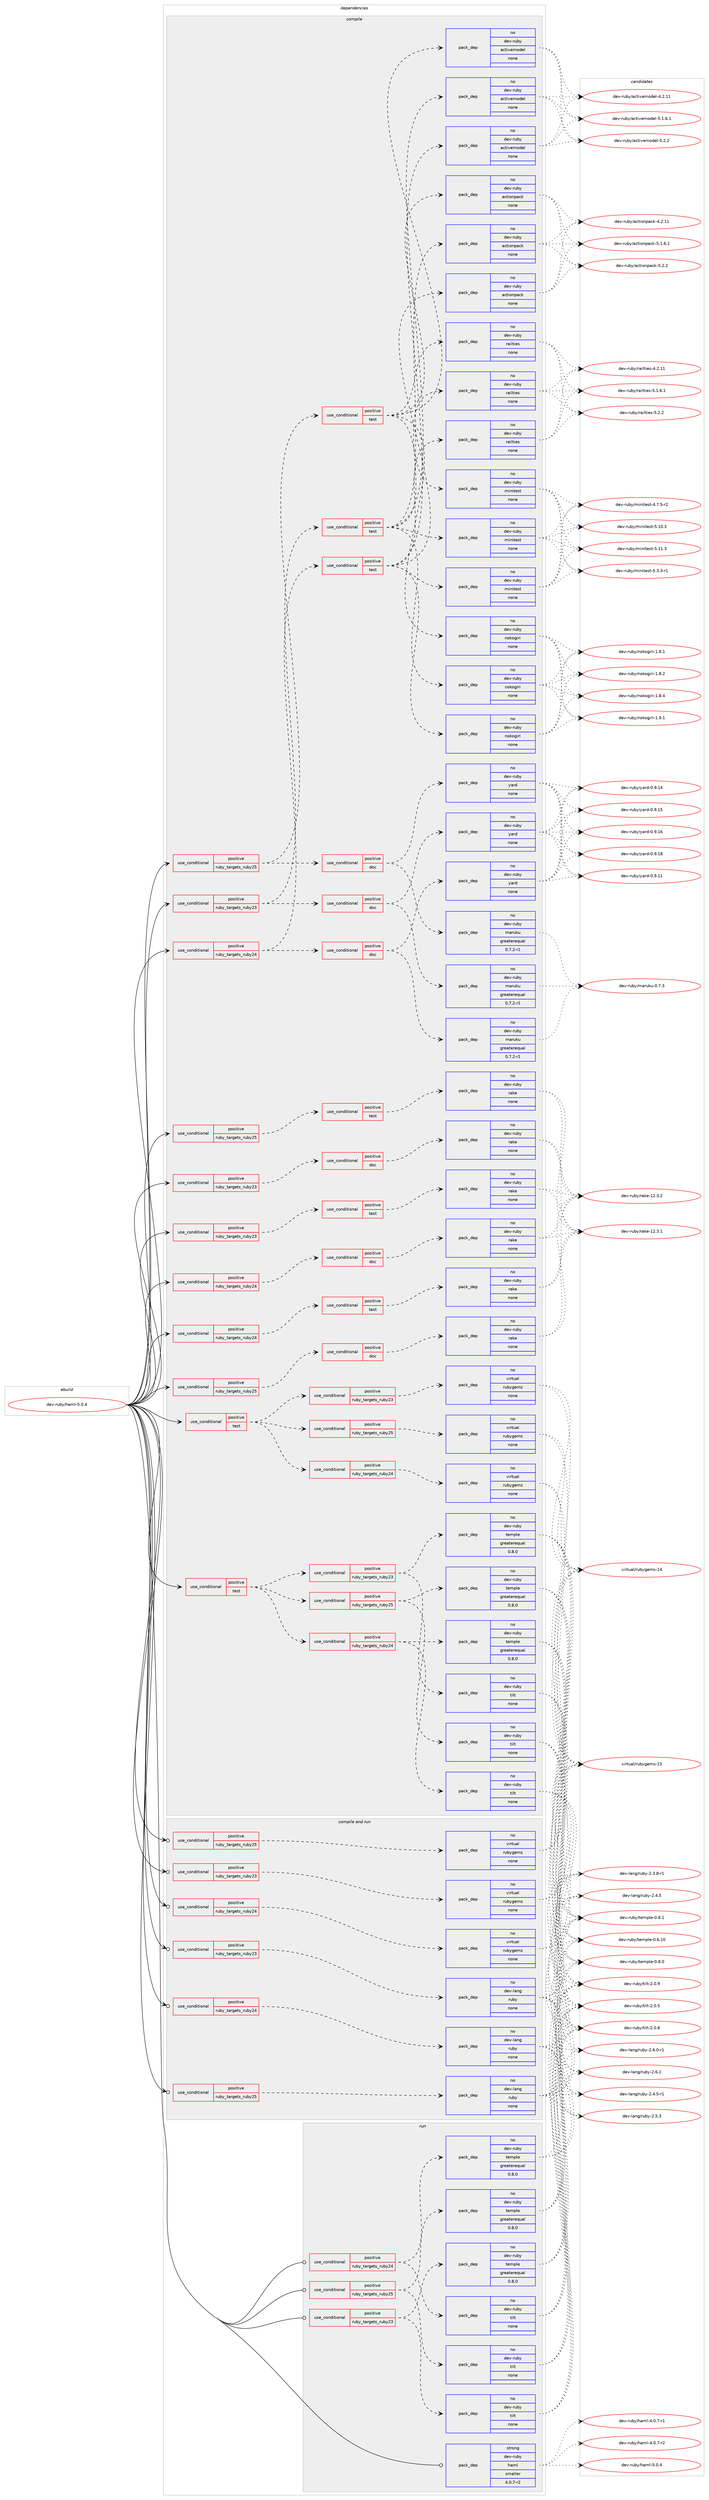 digraph prolog {

# *************
# Graph options
# *************

newrank=true;
concentrate=true;
compound=true;
graph [rankdir=LR,fontname=Helvetica,fontsize=10,ranksep=1.5];#, ranksep=2.5, nodesep=0.2];
edge  [arrowhead=vee];
node  [fontname=Helvetica,fontsize=10];

# **********
# The ebuild
# **********

subgraph cluster_leftcol {
color=gray;
rank=same;
label=<<i>ebuild</i>>;
id [label="dev-ruby/haml-5.0.4", color=red, width=4, href="../dev-ruby/haml-5.0.4.svg"];
}

# ****************
# The dependencies
# ****************

subgraph cluster_midcol {
color=gray;
label=<<i>dependencies</i>>;
subgraph cluster_compile {
fillcolor="#eeeeee";
style=filled;
label=<<i>compile</i>>;
subgraph cond401162 {
dependency1495956 [label=<<TABLE BORDER="0" CELLBORDER="1" CELLSPACING="0" CELLPADDING="4"><TR><TD ROWSPAN="3" CELLPADDING="10">use_conditional</TD></TR><TR><TD>positive</TD></TR><TR><TD>ruby_targets_ruby23</TD></TR></TABLE>>, shape=none, color=red];
subgraph cond401163 {
dependency1495957 [label=<<TABLE BORDER="0" CELLBORDER="1" CELLSPACING="0" CELLPADDING="4"><TR><TD ROWSPAN="3" CELLPADDING="10">use_conditional</TD></TR><TR><TD>positive</TD></TR><TR><TD>doc</TD></TR></TABLE>>, shape=none, color=red];
subgraph pack1071349 {
dependency1495958 [label=<<TABLE BORDER="0" CELLBORDER="1" CELLSPACING="0" CELLPADDING="4" WIDTH="220"><TR><TD ROWSPAN="6" CELLPADDING="30">pack_dep</TD></TR><TR><TD WIDTH="110">no</TD></TR><TR><TD>dev-ruby</TD></TR><TR><TD>rake</TD></TR><TR><TD>none</TD></TR><TR><TD></TD></TR></TABLE>>, shape=none, color=blue];
}
dependency1495957:e -> dependency1495958:w [weight=20,style="dashed",arrowhead="vee"];
}
dependency1495956:e -> dependency1495957:w [weight=20,style="dashed",arrowhead="vee"];
}
id:e -> dependency1495956:w [weight=20,style="solid",arrowhead="vee"];
subgraph cond401164 {
dependency1495959 [label=<<TABLE BORDER="0" CELLBORDER="1" CELLSPACING="0" CELLPADDING="4"><TR><TD ROWSPAN="3" CELLPADDING="10">use_conditional</TD></TR><TR><TD>positive</TD></TR><TR><TD>ruby_targets_ruby23</TD></TR></TABLE>>, shape=none, color=red];
subgraph cond401165 {
dependency1495960 [label=<<TABLE BORDER="0" CELLBORDER="1" CELLSPACING="0" CELLPADDING="4"><TR><TD ROWSPAN="3" CELLPADDING="10">use_conditional</TD></TR><TR><TD>positive</TD></TR><TR><TD>test</TD></TR></TABLE>>, shape=none, color=red];
subgraph pack1071350 {
dependency1495961 [label=<<TABLE BORDER="0" CELLBORDER="1" CELLSPACING="0" CELLPADDING="4" WIDTH="220"><TR><TD ROWSPAN="6" CELLPADDING="30">pack_dep</TD></TR><TR><TD WIDTH="110">no</TD></TR><TR><TD>dev-ruby</TD></TR><TR><TD>minitest</TD></TR><TR><TD>none</TD></TR><TR><TD></TD></TR></TABLE>>, shape=none, color=blue];
}
dependency1495960:e -> dependency1495961:w [weight=20,style="dashed",arrowhead="vee"];
subgraph pack1071351 {
dependency1495962 [label=<<TABLE BORDER="0" CELLBORDER="1" CELLSPACING="0" CELLPADDING="4" WIDTH="220"><TR><TD ROWSPAN="6" CELLPADDING="30">pack_dep</TD></TR><TR><TD WIDTH="110">no</TD></TR><TR><TD>dev-ruby</TD></TR><TR><TD>nokogiri</TD></TR><TR><TD>none</TD></TR><TR><TD></TD></TR></TABLE>>, shape=none, color=blue];
}
dependency1495960:e -> dependency1495962:w [weight=20,style="dashed",arrowhead="vee"];
subgraph pack1071352 {
dependency1495963 [label=<<TABLE BORDER="0" CELLBORDER="1" CELLSPACING="0" CELLPADDING="4" WIDTH="220"><TR><TD ROWSPAN="6" CELLPADDING="30">pack_dep</TD></TR><TR><TD WIDTH="110">no</TD></TR><TR><TD>dev-ruby</TD></TR><TR><TD>railties</TD></TR><TR><TD>none</TD></TR><TR><TD></TD></TR></TABLE>>, shape=none, color=blue];
}
dependency1495960:e -> dependency1495963:w [weight=20,style="dashed",arrowhead="vee"];
subgraph pack1071353 {
dependency1495964 [label=<<TABLE BORDER="0" CELLBORDER="1" CELLSPACING="0" CELLPADDING="4" WIDTH="220"><TR><TD ROWSPAN="6" CELLPADDING="30">pack_dep</TD></TR><TR><TD WIDTH="110">no</TD></TR><TR><TD>dev-ruby</TD></TR><TR><TD>activemodel</TD></TR><TR><TD>none</TD></TR><TR><TD></TD></TR></TABLE>>, shape=none, color=blue];
}
dependency1495960:e -> dependency1495964:w [weight=20,style="dashed",arrowhead="vee"];
subgraph pack1071354 {
dependency1495965 [label=<<TABLE BORDER="0" CELLBORDER="1" CELLSPACING="0" CELLPADDING="4" WIDTH="220"><TR><TD ROWSPAN="6" CELLPADDING="30">pack_dep</TD></TR><TR><TD WIDTH="110">no</TD></TR><TR><TD>dev-ruby</TD></TR><TR><TD>actionpack</TD></TR><TR><TD>none</TD></TR><TR><TD></TD></TR></TABLE>>, shape=none, color=blue];
}
dependency1495960:e -> dependency1495965:w [weight=20,style="dashed",arrowhead="vee"];
}
dependency1495959:e -> dependency1495960:w [weight=20,style="dashed",arrowhead="vee"];
subgraph cond401166 {
dependency1495966 [label=<<TABLE BORDER="0" CELLBORDER="1" CELLSPACING="0" CELLPADDING="4"><TR><TD ROWSPAN="3" CELLPADDING="10">use_conditional</TD></TR><TR><TD>positive</TD></TR><TR><TD>doc</TD></TR></TABLE>>, shape=none, color=red];
subgraph pack1071355 {
dependency1495967 [label=<<TABLE BORDER="0" CELLBORDER="1" CELLSPACING="0" CELLPADDING="4" WIDTH="220"><TR><TD ROWSPAN="6" CELLPADDING="30">pack_dep</TD></TR><TR><TD WIDTH="110">no</TD></TR><TR><TD>dev-ruby</TD></TR><TR><TD>yard</TD></TR><TR><TD>none</TD></TR><TR><TD></TD></TR></TABLE>>, shape=none, color=blue];
}
dependency1495966:e -> dependency1495967:w [weight=20,style="dashed",arrowhead="vee"];
subgraph pack1071356 {
dependency1495968 [label=<<TABLE BORDER="0" CELLBORDER="1" CELLSPACING="0" CELLPADDING="4" WIDTH="220"><TR><TD ROWSPAN="6" CELLPADDING="30">pack_dep</TD></TR><TR><TD WIDTH="110">no</TD></TR><TR><TD>dev-ruby</TD></TR><TR><TD>maruku</TD></TR><TR><TD>greaterequal</TD></TR><TR><TD>0.7.2-r1</TD></TR></TABLE>>, shape=none, color=blue];
}
dependency1495966:e -> dependency1495968:w [weight=20,style="dashed",arrowhead="vee"];
}
dependency1495959:e -> dependency1495966:w [weight=20,style="dashed",arrowhead="vee"];
}
id:e -> dependency1495959:w [weight=20,style="solid",arrowhead="vee"];
subgraph cond401167 {
dependency1495969 [label=<<TABLE BORDER="0" CELLBORDER="1" CELLSPACING="0" CELLPADDING="4"><TR><TD ROWSPAN="3" CELLPADDING="10">use_conditional</TD></TR><TR><TD>positive</TD></TR><TR><TD>ruby_targets_ruby23</TD></TR></TABLE>>, shape=none, color=red];
subgraph cond401168 {
dependency1495970 [label=<<TABLE BORDER="0" CELLBORDER="1" CELLSPACING="0" CELLPADDING="4"><TR><TD ROWSPAN="3" CELLPADDING="10">use_conditional</TD></TR><TR><TD>positive</TD></TR><TR><TD>test</TD></TR></TABLE>>, shape=none, color=red];
subgraph pack1071357 {
dependency1495971 [label=<<TABLE BORDER="0" CELLBORDER="1" CELLSPACING="0" CELLPADDING="4" WIDTH="220"><TR><TD ROWSPAN="6" CELLPADDING="30">pack_dep</TD></TR><TR><TD WIDTH="110">no</TD></TR><TR><TD>dev-ruby</TD></TR><TR><TD>rake</TD></TR><TR><TD>none</TD></TR><TR><TD></TD></TR></TABLE>>, shape=none, color=blue];
}
dependency1495970:e -> dependency1495971:w [weight=20,style="dashed",arrowhead="vee"];
}
dependency1495969:e -> dependency1495970:w [weight=20,style="dashed",arrowhead="vee"];
}
id:e -> dependency1495969:w [weight=20,style="solid",arrowhead="vee"];
subgraph cond401169 {
dependency1495972 [label=<<TABLE BORDER="0" CELLBORDER="1" CELLSPACING="0" CELLPADDING="4"><TR><TD ROWSPAN="3" CELLPADDING="10">use_conditional</TD></TR><TR><TD>positive</TD></TR><TR><TD>ruby_targets_ruby24</TD></TR></TABLE>>, shape=none, color=red];
subgraph cond401170 {
dependency1495973 [label=<<TABLE BORDER="0" CELLBORDER="1" CELLSPACING="0" CELLPADDING="4"><TR><TD ROWSPAN="3" CELLPADDING="10">use_conditional</TD></TR><TR><TD>positive</TD></TR><TR><TD>doc</TD></TR></TABLE>>, shape=none, color=red];
subgraph pack1071358 {
dependency1495974 [label=<<TABLE BORDER="0" CELLBORDER="1" CELLSPACING="0" CELLPADDING="4" WIDTH="220"><TR><TD ROWSPAN="6" CELLPADDING="30">pack_dep</TD></TR><TR><TD WIDTH="110">no</TD></TR><TR><TD>dev-ruby</TD></TR><TR><TD>rake</TD></TR><TR><TD>none</TD></TR><TR><TD></TD></TR></TABLE>>, shape=none, color=blue];
}
dependency1495973:e -> dependency1495974:w [weight=20,style="dashed",arrowhead="vee"];
}
dependency1495972:e -> dependency1495973:w [weight=20,style="dashed",arrowhead="vee"];
}
id:e -> dependency1495972:w [weight=20,style="solid",arrowhead="vee"];
subgraph cond401171 {
dependency1495975 [label=<<TABLE BORDER="0" CELLBORDER="1" CELLSPACING="0" CELLPADDING="4"><TR><TD ROWSPAN="3" CELLPADDING="10">use_conditional</TD></TR><TR><TD>positive</TD></TR><TR><TD>ruby_targets_ruby24</TD></TR></TABLE>>, shape=none, color=red];
subgraph cond401172 {
dependency1495976 [label=<<TABLE BORDER="0" CELLBORDER="1" CELLSPACING="0" CELLPADDING="4"><TR><TD ROWSPAN="3" CELLPADDING="10">use_conditional</TD></TR><TR><TD>positive</TD></TR><TR><TD>test</TD></TR></TABLE>>, shape=none, color=red];
subgraph pack1071359 {
dependency1495977 [label=<<TABLE BORDER="0" CELLBORDER="1" CELLSPACING="0" CELLPADDING="4" WIDTH="220"><TR><TD ROWSPAN="6" CELLPADDING="30">pack_dep</TD></TR><TR><TD WIDTH="110">no</TD></TR><TR><TD>dev-ruby</TD></TR><TR><TD>minitest</TD></TR><TR><TD>none</TD></TR><TR><TD></TD></TR></TABLE>>, shape=none, color=blue];
}
dependency1495976:e -> dependency1495977:w [weight=20,style="dashed",arrowhead="vee"];
subgraph pack1071360 {
dependency1495978 [label=<<TABLE BORDER="0" CELLBORDER="1" CELLSPACING="0" CELLPADDING="4" WIDTH="220"><TR><TD ROWSPAN="6" CELLPADDING="30">pack_dep</TD></TR><TR><TD WIDTH="110">no</TD></TR><TR><TD>dev-ruby</TD></TR><TR><TD>nokogiri</TD></TR><TR><TD>none</TD></TR><TR><TD></TD></TR></TABLE>>, shape=none, color=blue];
}
dependency1495976:e -> dependency1495978:w [weight=20,style="dashed",arrowhead="vee"];
subgraph pack1071361 {
dependency1495979 [label=<<TABLE BORDER="0" CELLBORDER="1" CELLSPACING="0" CELLPADDING="4" WIDTH="220"><TR><TD ROWSPAN="6" CELLPADDING="30">pack_dep</TD></TR><TR><TD WIDTH="110">no</TD></TR><TR><TD>dev-ruby</TD></TR><TR><TD>railties</TD></TR><TR><TD>none</TD></TR><TR><TD></TD></TR></TABLE>>, shape=none, color=blue];
}
dependency1495976:e -> dependency1495979:w [weight=20,style="dashed",arrowhead="vee"];
subgraph pack1071362 {
dependency1495980 [label=<<TABLE BORDER="0" CELLBORDER="1" CELLSPACING="0" CELLPADDING="4" WIDTH="220"><TR><TD ROWSPAN="6" CELLPADDING="30">pack_dep</TD></TR><TR><TD WIDTH="110">no</TD></TR><TR><TD>dev-ruby</TD></TR><TR><TD>activemodel</TD></TR><TR><TD>none</TD></TR><TR><TD></TD></TR></TABLE>>, shape=none, color=blue];
}
dependency1495976:e -> dependency1495980:w [weight=20,style="dashed",arrowhead="vee"];
subgraph pack1071363 {
dependency1495981 [label=<<TABLE BORDER="0" CELLBORDER="1" CELLSPACING="0" CELLPADDING="4" WIDTH="220"><TR><TD ROWSPAN="6" CELLPADDING="30">pack_dep</TD></TR><TR><TD WIDTH="110">no</TD></TR><TR><TD>dev-ruby</TD></TR><TR><TD>actionpack</TD></TR><TR><TD>none</TD></TR><TR><TD></TD></TR></TABLE>>, shape=none, color=blue];
}
dependency1495976:e -> dependency1495981:w [weight=20,style="dashed",arrowhead="vee"];
}
dependency1495975:e -> dependency1495976:w [weight=20,style="dashed",arrowhead="vee"];
subgraph cond401173 {
dependency1495982 [label=<<TABLE BORDER="0" CELLBORDER="1" CELLSPACING="0" CELLPADDING="4"><TR><TD ROWSPAN="3" CELLPADDING="10">use_conditional</TD></TR><TR><TD>positive</TD></TR><TR><TD>doc</TD></TR></TABLE>>, shape=none, color=red];
subgraph pack1071364 {
dependency1495983 [label=<<TABLE BORDER="0" CELLBORDER="1" CELLSPACING="0" CELLPADDING="4" WIDTH="220"><TR><TD ROWSPAN="6" CELLPADDING="30">pack_dep</TD></TR><TR><TD WIDTH="110">no</TD></TR><TR><TD>dev-ruby</TD></TR><TR><TD>yard</TD></TR><TR><TD>none</TD></TR><TR><TD></TD></TR></TABLE>>, shape=none, color=blue];
}
dependency1495982:e -> dependency1495983:w [weight=20,style="dashed",arrowhead="vee"];
subgraph pack1071365 {
dependency1495984 [label=<<TABLE BORDER="0" CELLBORDER="1" CELLSPACING="0" CELLPADDING="4" WIDTH="220"><TR><TD ROWSPAN="6" CELLPADDING="30">pack_dep</TD></TR><TR><TD WIDTH="110">no</TD></TR><TR><TD>dev-ruby</TD></TR><TR><TD>maruku</TD></TR><TR><TD>greaterequal</TD></TR><TR><TD>0.7.2-r1</TD></TR></TABLE>>, shape=none, color=blue];
}
dependency1495982:e -> dependency1495984:w [weight=20,style="dashed",arrowhead="vee"];
}
dependency1495975:e -> dependency1495982:w [weight=20,style="dashed",arrowhead="vee"];
}
id:e -> dependency1495975:w [weight=20,style="solid",arrowhead="vee"];
subgraph cond401174 {
dependency1495985 [label=<<TABLE BORDER="0" CELLBORDER="1" CELLSPACING="0" CELLPADDING="4"><TR><TD ROWSPAN="3" CELLPADDING="10">use_conditional</TD></TR><TR><TD>positive</TD></TR><TR><TD>ruby_targets_ruby24</TD></TR></TABLE>>, shape=none, color=red];
subgraph cond401175 {
dependency1495986 [label=<<TABLE BORDER="0" CELLBORDER="1" CELLSPACING="0" CELLPADDING="4"><TR><TD ROWSPAN="3" CELLPADDING="10">use_conditional</TD></TR><TR><TD>positive</TD></TR><TR><TD>test</TD></TR></TABLE>>, shape=none, color=red];
subgraph pack1071366 {
dependency1495987 [label=<<TABLE BORDER="0" CELLBORDER="1" CELLSPACING="0" CELLPADDING="4" WIDTH="220"><TR><TD ROWSPAN="6" CELLPADDING="30">pack_dep</TD></TR><TR><TD WIDTH="110">no</TD></TR><TR><TD>dev-ruby</TD></TR><TR><TD>rake</TD></TR><TR><TD>none</TD></TR><TR><TD></TD></TR></TABLE>>, shape=none, color=blue];
}
dependency1495986:e -> dependency1495987:w [weight=20,style="dashed",arrowhead="vee"];
}
dependency1495985:e -> dependency1495986:w [weight=20,style="dashed",arrowhead="vee"];
}
id:e -> dependency1495985:w [weight=20,style="solid",arrowhead="vee"];
subgraph cond401176 {
dependency1495988 [label=<<TABLE BORDER="0" CELLBORDER="1" CELLSPACING="0" CELLPADDING="4"><TR><TD ROWSPAN="3" CELLPADDING="10">use_conditional</TD></TR><TR><TD>positive</TD></TR><TR><TD>ruby_targets_ruby25</TD></TR></TABLE>>, shape=none, color=red];
subgraph cond401177 {
dependency1495989 [label=<<TABLE BORDER="0" CELLBORDER="1" CELLSPACING="0" CELLPADDING="4"><TR><TD ROWSPAN="3" CELLPADDING="10">use_conditional</TD></TR><TR><TD>positive</TD></TR><TR><TD>doc</TD></TR></TABLE>>, shape=none, color=red];
subgraph pack1071367 {
dependency1495990 [label=<<TABLE BORDER="0" CELLBORDER="1" CELLSPACING="0" CELLPADDING="4" WIDTH="220"><TR><TD ROWSPAN="6" CELLPADDING="30">pack_dep</TD></TR><TR><TD WIDTH="110">no</TD></TR><TR><TD>dev-ruby</TD></TR><TR><TD>rake</TD></TR><TR><TD>none</TD></TR><TR><TD></TD></TR></TABLE>>, shape=none, color=blue];
}
dependency1495989:e -> dependency1495990:w [weight=20,style="dashed",arrowhead="vee"];
}
dependency1495988:e -> dependency1495989:w [weight=20,style="dashed",arrowhead="vee"];
}
id:e -> dependency1495988:w [weight=20,style="solid",arrowhead="vee"];
subgraph cond401178 {
dependency1495991 [label=<<TABLE BORDER="0" CELLBORDER="1" CELLSPACING="0" CELLPADDING="4"><TR><TD ROWSPAN="3" CELLPADDING="10">use_conditional</TD></TR><TR><TD>positive</TD></TR><TR><TD>ruby_targets_ruby25</TD></TR></TABLE>>, shape=none, color=red];
subgraph cond401179 {
dependency1495992 [label=<<TABLE BORDER="0" CELLBORDER="1" CELLSPACING="0" CELLPADDING="4"><TR><TD ROWSPAN="3" CELLPADDING="10">use_conditional</TD></TR><TR><TD>positive</TD></TR><TR><TD>test</TD></TR></TABLE>>, shape=none, color=red];
subgraph pack1071368 {
dependency1495993 [label=<<TABLE BORDER="0" CELLBORDER="1" CELLSPACING="0" CELLPADDING="4" WIDTH="220"><TR><TD ROWSPAN="6" CELLPADDING="30">pack_dep</TD></TR><TR><TD WIDTH="110">no</TD></TR><TR><TD>dev-ruby</TD></TR><TR><TD>minitest</TD></TR><TR><TD>none</TD></TR><TR><TD></TD></TR></TABLE>>, shape=none, color=blue];
}
dependency1495992:e -> dependency1495993:w [weight=20,style="dashed",arrowhead="vee"];
subgraph pack1071369 {
dependency1495994 [label=<<TABLE BORDER="0" CELLBORDER="1" CELLSPACING="0" CELLPADDING="4" WIDTH="220"><TR><TD ROWSPAN="6" CELLPADDING="30">pack_dep</TD></TR><TR><TD WIDTH="110">no</TD></TR><TR><TD>dev-ruby</TD></TR><TR><TD>nokogiri</TD></TR><TR><TD>none</TD></TR><TR><TD></TD></TR></TABLE>>, shape=none, color=blue];
}
dependency1495992:e -> dependency1495994:w [weight=20,style="dashed",arrowhead="vee"];
subgraph pack1071370 {
dependency1495995 [label=<<TABLE BORDER="0" CELLBORDER="1" CELLSPACING="0" CELLPADDING="4" WIDTH="220"><TR><TD ROWSPAN="6" CELLPADDING="30">pack_dep</TD></TR><TR><TD WIDTH="110">no</TD></TR><TR><TD>dev-ruby</TD></TR><TR><TD>railties</TD></TR><TR><TD>none</TD></TR><TR><TD></TD></TR></TABLE>>, shape=none, color=blue];
}
dependency1495992:e -> dependency1495995:w [weight=20,style="dashed",arrowhead="vee"];
subgraph pack1071371 {
dependency1495996 [label=<<TABLE BORDER="0" CELLBORDER="1" CELLSPACING="0" CELLPADDING="4" WIDTH="220"><TR><TD ROWSPAN="6" CELLPADDING="30">pack_dep</TD></TR><TR><TD WIDTH="110">no</TD></TR><TR><TD>dev-ruby</TD></TR><TR><TD>activemodel</TD></TR><TR><TD>none</TD></TR><TR><TD></TD></TR></TABLE>>, shape=none, color=blue];
}
dependency1495992:e -> dependency1495996:w [weight=20,style="dashed",arrowhead="vee"];
subgraph pack1071372 {
dependency1495997 [label=<<TABLE BORDER="0" CELLBORDER="1" CELLSPACING="0" CELLPADDING="4" WIDTH="220"><TR><TD ROWSPAN="6" CELLPADDING="30">pack_dep</TD></TR><TR><TD WIDTH="110">no</TD></TR><TR><TD>dev-ruby</TD></TR><TR><TD>actionpack</TD></TR><TR><TD>none</TD></TR><TR><TD></TD></TR></TABLE>>, shape=none, color=blue];
}
dependency1495992:e -> dependency1495997:w [weight=20,style="dashed",arrowhead="vee"];
}
dependency1495991:e -> dependency1495992:w [weight=20,style="dashed",arrowhead="vee"];
subgraph cond401180 {
dependency1495998 [label=<<TABLE BORDER="0" CELLBORDER="1" CELLSPACING="0" CELLPADDING="4"><TR><TD ROWSPAN="3" CELLPADDING="10">use_conditional</TD></TR><TR><TD>positive</TD></TR><TR><TD>doc</TD></TR></TABLE>>, shape=none, color=red];
subgraph pack1071373 {
dependency1495999 [label=<<TABLE BORDER="0" CELLBORDER="1" CELLSPACING="0" CELLPADDING="4" WIDTH="220"><TR><TD ROWSPAN="6" CELLPADDING="30">pack_dep</TD></TR><TR><TD WIDTH="110">no</TD></TR><TR><TD>dev-ruby</TD></TR><TR><TD>yard</TD></TR><TR><TD>none</TD></TR><TR><TD></TD></TR></TABLE>>, shape=none, color=blue];
}
dependency1495998:e -> dependency1495999:w [weight=20,style="dashed",arrowhead="vee"];
subgraph pack1071374 {
dependency1496000 [label=<<TABLE BORDER="0" CELLBORDER="1" CELLSPACING="0" CELLPADDING="4" WIDTH="220"><TR><TD ROWSPAN="6" CELLPADDING="30">pack_dep</TD></TR><TR><TD WIDTH="110">no</TD></TR><TR><TD>dev-ruby</TD></TR><TR><TD>maruku</TD></TR><TR><TD>greaterequal</TD></TR><TR><TD>0.7.2-r1</TD></TR></TABLE>>, shape=none, color=blue];
}
dependency1495998:e -> dependency1496000:w [weight=20,style="dashed",arrowhead="vee"];
}
dependency1495991:e -> dependency1495998:w [weight=20,style="dashed",arrowhead="vee"];
}
id:e -> dependency1495991:w [weight=20,style="solid",arrowhead="vee"];
subgraph cond401181 {
dependency1496001 [label=<<TABLE BORDER="0" CELLBORDER="1" CELLSPACING="0" CELLPADDING="4"><TR><TD ROWSPAN="3" CELLPADDING="10">use_conditional</TD></TR><TR><TD>positive</TD></TR><TR><TD>ruby_targets_ruby25</TD></TR></TABLE>>, shape=none, color=red];
subgraph cond401182 {
dependency1496002 [label=<<TABLE BORDER="0" CELLBORDER="1" CELLSPACING="0" CELLPADDING="4"><TR><TD ROWSPAN="3" CELLPADDING="10">use_conditional</TD></TR><TR><TD>positive</TD></TR><TR><TD>test</TD></TR></TABLE>>, shape=none, color=red];
subgraph pack1071375 {
dependency1496003 [label=<<TABLE BORDER="0" CELLBORDER="1" CELLSPACING="0" CELLPADDING="4" WIDTH="220"><TR><TD ROWSPAN="6" CELLPADDING="30">pack_dep</TD></TR><TR><TD WIDTH="110">no</TD></TR><TR><TD>dev-ruby</TD></TR><TR><TD>rake</TD></TR><TR><TD>none</TD></TR><TR><TD></TD></TR></TABLE>>, shape=none, color=blue];
}
dependency1496002:e -> dependency1496003:w [weight=20,style="dashed",arrowhead="vee"];
}
dependency1496001:e -> dependency1496002:w [weight=20,style="dashed",arrowhead="vee"];
}
id:e -> dependency1496001:w [weight=20,style="solid",arrowhead="vee"];
subgraph cond401183 {
dependency1496004 [label=<<TABLE BORDER="0" CELLBORDER="1" CELLSPACING="0" CELLPADDING="4"><TR><TD ROWSPAN="3" CELLPADDING="10">use_conditional</TD></TR><TR><TD>positive</TD></TR><TR><TD>test</TD></TR></TABLE>>, shape=none, color=red];
subgraph cond401184 {
dependency1496005 [label=<<TABLE BORDER="0" CELLBORDER="1" CELLSPACING="0" CELLPADDING="4"><TR><TD ROWSPAN="3" CELLPADDING="10">use_conditional</TD></TR><TR><TD>positive</TD></TR><TR><TD>ruby_targets_ruby23</TD></TR></TABLE>>, shape=none, color=red];
subgraph pack1071376 {
dependency1496006 [label=<<TABLE BORDER="0" CELLBORDER="1" CELLSPACING="0" CELLPADDING="4" WIDTH="220"><TR><TD ROWSPAN="6" CELLPADDING="30">pack_dep</TD></TR><TR><TD WIDTH="110">no</TD></TR><TR><TD>dev-ruby</TD></TR><TR><TD>temple</TD></TR><TR><TD>greaterequal</TD></TR><TR><TD>0.8.0</TD></TR></TABLE>>, shape=none, color=blue];
}
dependency1496005:e -> dependency1496006:w [weight=20,style="dashed",arrowhead="vee"];
subgraph pack1071377 {
dependency1496007 [label=<<TABLE BORDER="0" CELLBORDER="1" CELLSPACING="0" CELLPADDING="4" WIDTH="220"><TR><TD ROWSPAN="6" CELLPADDING="30">pack_dep</TD></TR><TR><TD WIDTH="110">no</TD></TR><TR><TD>dev-ruby</TD></TR><TR><TD>tilt</TD></TR><TR><TD>none</TD></TR><TR><TD></TD></TR></TABLE>>, shape=none, color=blue];
}
dependency1496005:e -> dependency1496007:w [weight=20,style="dashed",arrowhead="vee"];
}
dependency1496004:e -> dependency1496005:w [weight=20,style="dashed",arrowhead="vee"];
subgraph cond401185 {
dependency1496008 [label=<<TABLE BORDER="0" CELLBORDER="1" CELLSPACING="0" CELLPADDING="4"><TR><TD ROWSPAN="3" CELLPADDING="10">use_conditional</TD></TR><TR><TD>positive</TD></TR><TR><TD>ruby_targets_ruby24</TD></TR></TABLE>>, shape=none, color=red];
subgraph pack1071378 {
dependency1496009 [label=<<TABLE BORDER="0" CELLBORDER="1" CELLSPACING="0" CELLPADDING="4" WIDTH="220"><TR><TD ROWSPAN="6" CELLPADDING="30">pack_dep</TD></TR><TR><TD WIDTH="110">no</TD></TR><TR><TD>dev-ruby</TD></TR><TR><TD>temple</TD></TR><TR><TD>greaterequal</TD></TR><TR><TD>0.8.0</TD></TR></TABLE>>, shape=none, color=blue];
}
dependency1496008:e -> dependency1496009:w [weight=20,style="dashed",arrowhead="vee"];
subgraph pack1071379 {
dependency1496010 [label=<<TABLE BORDER="0" CELLBORDER="1" CELLSPACING="0" CELLPADDING="4" WIDTH="220"><TR><TD ROWSPAN="6" CELLPADDING="30">pack_dep</TD></TR><TR><TD WIDTH="110">no</TD></TR><TR><TD>dev-ruby</TD></TR><TR><TD>tilt</TD></TR><TR><TD>none</TD></TR><TR><TD></TD></TR></TABLE>>, shape=none, color=blue];
}
dependency1496008:e -> dependency1496010:w [weight=20,style="dashed",arrowhead="vee"];
}
dependency1496004:e -> dependency1496008:w [weight=20,style="dashed",arrowhead="vee"];
subgraph cond401186 {
dependency1496011 [label=<<TABLE BORDER="0" CELLBORDER="1" CELLSPACING="0" CELLPADDING="4"><TR><TD ROWSPAN="3" CELLPADDING="10">use_conditional</TD></TR><TR><TD>positive</TD></TR><TR><TD>ruby_targets_ruby25</TD></TR></TABLE>>, shape=none, color=red];
subgraph pack1071380 {
dependency1496012 [label=<<TABLE BORDER="0" CELLBORDER="1" CELLSPACING="0" CELLPADDING="4" WIDTH="220"><TR><TD ROWSPAN="6" CELLPADDING="30">pack_dep</TD></TR><TR><TD WIDTH="110">no</TD></TR><TR><TD>dev-ruby</TD></TR><TR><TD>temple</TD></TR><TR><TD>greaterequal</TD></TR><TR><TD>0.8.0</TD></TR></TABLE>>, shape=none, color=blue];
}
dependency1496011:e -> dependency1496012:w [weight=20,style="dashed",arrowhead="vee"];
subgraph pack1071381 {
dependency1496013 [label=<<TABLE BORDER="0" CELLBORDER="1" CELLSPACING="0" CELLPADDING="4" WIDTH="220"><TR><TD ROWSPAN="6" CELLPADDING="30">pack_dep</TD></TR><TR><TD WIDTH="110">no</TD></TR><TR><TD>dev-ruby</TD></TR><TR><TD>tilt</TD></TR><TR><TD>none</TD></TR><TR><TD></TD></TR></TABLE>>, shape=none, color=blue];
}
dependency1496011:e -> dependency1496013:w [weight=20,style="dashed",arrowhead="vee"];
}
dependency1496004:e -> dependency1496011:w [weight=20,style="dashed",arrowhead="vee"];
}
id:e -> dependency1496004:w [weight=20,style="solid",arrowhead="vee"];
subgraph cond401187 {
dependency1496014 [label=<<TABLE BORDER="0" CELLBORDER="1" CELLSPACING="0" CELLPADDING="4"><TR><TD ROWSPAN="3" CELLPADDING="10">use_conditional</TD></TR><TR><TD>positive</TD></TR><TR><TD>test</TD></TR></TABLE>>, shape=none, color=red];
subgraph cond401188 {
dependency1496015 [label=<<TABLE BORDER="0" CELLBORDER="1" CELLSPACING="0" CELLPADDING="4"><TR><TD ROWSPAN="3" CELLPADDING="10">use_conditional</TD></TR><TR><TD>positive</TD></TR><TR><TD>ruby_targets_ruby23</TD></TR></TABLE>>, shape=none, color=red];
subgraph pack1071382 {
dependency1496016 [label=<<TABLE BORDER="0" CELLBORDER="1" CELLSPACING="0" CELLPADDING="4" WIDTH="220"><TR><TD ROWSPAN="6" CELLPADDING="30">pack_dep</TD></TR><TR><TD WIDTH="110">no</TD></TR><TR><TD>virtual</TD></TR><TR><TD>rubygems</TD></TR><TR><TD>none</TD></TR><TR><TD></TD></TR></TABLE>>, shape=none, color=blue];
}
dependency1496015:e -> dependency1496016:w [weight=20,style="dashed",arrowhead="vee"];
}
dependency1496014:e -> dependency1496015:w [weight=20,style="dashed",arrowhead="vee"];
subgraph cond401189 {
dependency1496017 [label=<<TABLE BORDER="0" CELLBORDER="1" CELLSPACING="0" CELLPADDING="4"><TR><TD ROWSPAN="3" CELLPADDING="10">use_conditional</TD></TR><TR><TD>positive</TD></TR><TR><TD>ruby_targets_ruby24</TD></TR></TABLE>>, shape=none, color=red];
subgraph pack1071383 {
dependency1496018 [label=<<TABLE BORDER="0" CELLBORDER="1" CELLSPACING="0" CELLPADDING="4" WIDTH="220"><TR><TD ROWSPAN="6" CELLPADDING="30">pack_dep</TD></TR><TR><TD WIDTH="110">no</TD></TR><TR><TD>virtual</TD></TR><TR><TD>rubygems</TD></TR><TR><TD>none</TD></TR><TR><TD></TD></TR></TABLE>>, shape=none, color=blue];
}
dependency1496017:e -> dependency1496018:w [weight=20,style="dashed",arrowhead="vee"];
}
dependency1496014:e -> dependency1496017:w [weight=20,style="dashed",arrowhead="vee"];
subgraph cond401190 {
dependency1496019 [label=<<TABLE BORDER="0" CELLBORDER="1" CELLSPACING="0" CELLPADDING="4"><TR><TD ROWSPAN="3" CELLPADDING="10">use_conditional</TD></TR><TR><TD>positive</TD></TR><TR><TD>ruby_targets_ruby25</TD></TR></TABLE>>, shape=none, color=red];
subgraph pack1071384 {
dependency1496020 [label=<<TABLE BORDER="0" CELLBORDER="1" CELLSPACING="0" CELLPADDING="4" WIDTH="220"><TR><TD ROWSPAN="6" CELLPADDING="30">pack_dep</TD></TR><TR><TD WIDTH="110">no</TD></TR><TR><TD>virtual</TD></TR><TR><TD>rubygems</TD></TR><TR><TD>none</TD></TR><TR><TD></TD></TR></TABLE>>, shape=none, color=blue];
}
dependency1496019:e -> dependency1496020:w [weight=20,style="dashed",arrowhead="vee"];
}
dependency1496014:e -> dependency1496019:w [weight=20,style="dashed",arrowhead="vee"];
}
id:e -> dependency1496014:w [weight=20,style="solid",arrowhead="vee"];
}
subgraph cluster_compileandrun {
fillcolor="#eeeeee";
style=filled;
label=<<i>compile and run</i>>;
subgraph cond401191 {
dependency1496021 [label=<<TABLE BORDER="0" CELLBORDER="1" CELLSPACING="0" CELLPADDING="4"><TR><TD ROWSPAN="3" CELLPADDING="10">use_conditional</TD></TR><TR><TD>positive</TD></TR><TR><TD>ruby_targets_ruby23</TD></TR></TABLE>>, shape=none, color=red];
subgraph pack1071385 {
dependency1496022 [label=<<TABLE BORDER="0" CELLBORDER="1" CELLSPACING="0" CELLPADDING="4" WIDTH="220"><TR><TD ROWSPAN="6" CELLPADDING="30">pack_dep</TD></TR><TR><TD WIDTH="110">no</TD></TR><TR><TD>dev-lang</TD></TR><TR><TD>ruby</TD></TR><TR><TD>none</TD></TR><TR><TD></TD></TR></TABLE>>, shape=none, color=blue];
}
dependency1496021:e -> dependency1496022:w [weight=20,style="dashed",arrowhead="vee"];
}
id:e -> dependency1496021:w [weight=20,style="solid",arrowhead="odotvee"];
subgraph cond401192 {
dependency1496023 [label=<<TABLE BORDER="0" CELLBORDER="1" CELLSPACING="0" CELLPADDING="4"><TR><TD ROWSPAN="3" CELLPADDING="10">use_conditional</TD></TR><TR><TD>positive</TD></TR><TR><TD>ruby_targets_ruby23</TD></TR></TABLE>>, shape=none, color=red];
subgraph pack1071386 {
dependency1496024 [label=<<TABLE BORDER="0" CELLBORDER="1" CELLSPACING="0" CELLPADDING="4" WIDTH="220"><TR><TD ROWSPAN="6" CELLPADDING="30">pack_dep</TD></TR><TR><TD WIDTH="110">no</TD></TR><TR><TD>virtual</TD></TR><TR><TD>rubygems</TD></TR><TR><TD>none</TD></TR><TR><TD></TD></TR></TABLE>>, shape=none, color=blue];
}
dependency1496023:e -> dependency1496024:w [weight=20,style="dashed",arrowhead="vee"];
}
id:e -> dependency1496023:w [weight=20,style="solid",arrowhead="odotvee"];
subgraph cond401193 {
dependency1496025 [label=<<TABLE BORDER="0" CELLBORDER="1" CELLSPACING="0" CELLPADDING="4"><TR><TD ROWSPAN="3" CELLPADDING="10">use_conditional</TD></TR><TR><TD>positive</TD></TR><TR><TD>ruby_targets_ruby24</TD></TR></TABLE>>, shape=none, color=red];
subgraph pack1071387 {
dependency1496026 [label=<<TABLE BORDER="0" CELLBORDER="1" CELLSPACING="0" CELLPADDING="4" WIDTH="220"><TR><TD ROWSPAN="6" CELLPADDING="30">pack_dep</TD></TR><TR><TD WIDTH="110">no</TD></TR><TR><TD>dev-lang</TD></TR><TR><TD>ruby</TD></TR><TR><TD>none</TD></TR><TR><TD></TD></TR></TABLE>>, shape=none, color=blue];
}
dependency1496025:e -> dependency1496026:w [weight=20,style="dashed",arrowhead="vee"];
}
id:e -> dependency1496025:w [weight=20,style="solid",arrowhead="odotvee"];
subgraph cond401194 {
dependency1496027 [label=<<TABLE BORDER="0" CELLBORDER="1" CELLSPACING="0" CELLPADDING="4"><TR><TD ROWSPAN="3" CELLPADDING="10">use_conditional</TD></TR><TR><TD>positive</TD></TR><TR><TD>ruby_targets_ruby24</TD></TR></TABLE>>, shape=none, color=red];
subgraph pack1071388 {
dependency1496028 [label=<<TABLE BORDER="0" CELLBORDER="1" CELLSPACING="0" CELLPADDING="4" WIDTH="220"><TR><TD ROWSPAN="6" CELLPADDING="30">pack_dep</TD></TR><TR><TD WIDTH="110">no</TD></TR><TR><TD>virtual</TD></TR><TR><TD>rubygems</TD></TR><TR><TD>none</TD></TR><TR><TD></TD></TR></TABLE>>, shape=none, color=blue];
}
dependency1496027:e -> dependency1496028:w [weight=20,style="dashed",arrowhead="vee"];
}
id:e -> dependency1496027:w [weight=20,style="solid",arrowhead="odotvee"];
subgraph cond401195 {
dependency1496029 [label=<<TABLE BORDER="0" CELLBORDER="1" CELLSPACING="0" CELLPADDING="4"><TR><TD ROWSPAN="3" CELLPADDING="10">use_conditional</TD></TR><TR><TD>positive</TD></TR><TR><TD>ruby_targets_ruby25</TD></TR></TABLE>>, shape=none, color=red];
subgraph pack1071389 {
dependency1496030 [label=<<TABLE BORDER="0" CELLBORDER="1" CELLSPACING="0" CELLPADDING="4" WIDTH="220"><TR><TD ROWSPAN="6" CELLPADDING="30">pack_dep</TD></TR><TR><TD WIDTH="110">no</TD></TR><TR><TD>dev-lang</TD></TR><TR><TD>ruby</TD></TR><TR><TD>none</TD></TR><TR><TD></TD></TR></TABLE>>, shape=none, color=blue];
}
dependency1496029:e -> dependency1496030:w [weight=20,style="dashed",arrowhead="vee"];
}
id:e -> dependency1496029:w [weight=20,style="solid",arrowhead="odotvee"];
subgraph cond401196 {
dependency1496031 [label=<<TABLE BORDER="0" CELLBORDER="1" CELLSPACING="0" CELLPADDING="4"><TR><TD ROWSPAN="3" CELLPADDING="10">use_conditional</TD></TR><TR><TD>positive</TD></TR><TR><TD>ruby_targets_ruby25</TD></TR></TABLE>>, shape=none, color=red];
subgraph pack1071390 {
dependency1496032 [label=<<TABLE BORDER="0" CELLBORDER="1" CELLSPACING="0" CELLPADDING="4" WIDTH="220"><TR><TD ROWSPAN="6" CELLPADDING="30">pack_dep</TD></TR><TR><TD WIDTH="110">no</TD></TR><TR><TD>virtual</TD></TR><TR><TD>rubygems</TD></TR><TR><TD>none</TD></TR><TR><TD></TD></TR></TABLE>>, shape=none, color=blue];
}
dependency1496031:e -> dependency1496032:w [weight=20,style="dashed",arrowhead="vee"];
}
id:e -> dependency1496031:w [weight=20,style="solid",arrowhead="odotvee"];
}
subgraph cluster_run {
fillcolor="#eeeeee";
style=filled;
label=<<i>run</i>>;
subgraph cond401197 {
dependency1496033 [label=<<TABLE BORDER="0" CELLBORDER="1" CELLSPACING="0" CELLPADDING="4"><TR><TD ROWSPAN="3" CELLPADDING="10">use_conditional</TD></TR><TR><TD>positive</TD></TR><TR><TD>ruby_targets_ruby23</TD></TR></TABLE>>, shape=none, color=red];
subgraph pack1071391 {
dependency1496034 [label=<<TABLE BORDER="0" CELLBORDER="1" CELLSPACING="0" CELLPADDING="4" WIDTH="220"><TR><TD ROWSPAN="6" CELLPADDING="30">pack_dep</TD></TR><TR><TD WIDTH="110">no</TD></TR><TR><TD>dev-ruby</TD></TR><TR><TD>temple</TD></TR><TR><TD>greaterequal</TD></TR><TR><TD>0.8.0</TD></TR></TABLE>>, shape=none, color=blue];
}
dependency1496033:e -> dependency1496034:w [weight=20,style="dashed",arrowhead="vee"];
subgraph pack1071392 {
dependency1496035 [label=<<TABLE BORDER="0" CELLBORDER="1" CELLSPACING="0" CELLPADDING="4" WIDTH="220"><TR><TD ROWSPAN="6" CELLPADDING="30">pack_dep</TD></TR><TR><TD WIDTH="110">no</TD></TR><TR><TD>dev-ruby</TD></TR><TR><TD>tilt</TD></TR><TR><TD>none</TD></TR><TR><TD></TD></TR></TABLE>>, shape=none, color=blue];
}
dependency1496033:e -> dependency1496035:w [weight=20,style="dashed",arrowhead="vee"];
}
id:e -> dependency1496033:w [weight=20,style="solid",arrowhead="odot"];
subgraph cond401198 {
dependency1496036 [label=<<TABLE BORDER="0" CELLBORDER="1" CELLSPACING="0" CELLPADDING="4"><TR><TD ROWSPAN="3" CELLPADDING="10">use_conditional</TD></TR><TR><TD>positive</TD></TR><TR><TD>ruby_targets_ruby24</TD></TR></TABLE>>, shape=none, color=red];
subgraph pack1071393 {
dependency1496037 [label=<<TABLE BORDER="0" CELLBORDER="1" CELLSPACING="0" CELLPADDING="4" WIDTH="220"><TR><TD ROWSPAN="6" CELLPADDING="30">pack_dep</TD></TR><TR><TD WIDTH="110">no</TD></TR><TR><TD>dev-ruby</TD></TR><TR><TD>temple</TD></TR><TR><TD>greaterequal</TD></TR><TR><TD>0.8.0</TD></TR></TABLE>>, shape=none, color=blue];
}
dependency1496036:e -> dependency1496037:w [weight=20,style="dashed",arrowhead="vee"];
subgraph pack1071394 {
dependency1496038 [label=<<TABLE BORDER="0" CELLBORDER="1" CELLSPACING="0" CELLPADDING="4" WIDTH="220"><TR><TD ROWSPAN="6" CELLPADDING="30">pack_dep</TD></TR><TR><TD WIDTH="110">no</TD></TR><TR><TD>dev-ruby</TD></TR><TR><TD>tilt</TD></TR><TR><TD>none</TD></TR><TR><TD></TD></TR></TABLE>>, shape=none, color=blue];
}
dependency1496036:e -> dependency1496038:w [weight=20,style="dashed",arrowhead="vee"];
}
id:e -> dependency1496036:w [weight=20,style="solid",arrowhead="odot"];
subgraph cond401199 {
dependency1496039 [label=<<TABLE BORDER="0" CELLBORDER="1" CELLSPACING="0" CELLPADDING="4"><TR><TD ROWSPAN="3" CELLPADDING="10">use_conditional</TD></TR><TR><TD>positive</TD></TR><TR><TD>ruby_targets_ruby25</TD></TR></TABLE>>, shape=none, color=red];
subgraph pack1071395 {
dependency1496040 [label=<<TABLE BORDER="0" CELLBORDER="1" CELLSPACING="0" CELLPADDING="4" WIDTH="220"><TR><TD ROWSPAN="6" CELLPADDING="30">pack_dep</TD></TR><TR><TD WIDTH="110">no</TD></TR><TR><TD>dev-ruby</TD></TR><TR><TD>temple</TD></TR><TR><TD>greaterequal</TD></TR><TR><TD>0.8.0</TD></TR></TABLE>>, shape=none, color=blue];
}
dependency1496039:e -> dependency1496040:w [weight=20,style="dashed",arrowhead="vee"];
subgraph pack1071396 {
dependency1496041 [label=<<TABLE BORDER="0" CELLBORDER="1" CELLSPACING="0" CELLPADDING="4" WIDTH="220"><TR><TD ROWSPAN="6" CELLPADDING="30">pack_dep</TD></TR><TR><TD WIDTH="110">no</TD></TR><TR><TD>dev-ruby</TD></TR><TR><TD>tilt</TD></TR><TR><TD>none</TD></TR><TR><TD></TD></TR></TABLE>>, shape=none, color=blue];
}
dependency1496039:e -> dependency1496041:w [weight=20,style="dashed",arrowhead="vee"];
}
id:e -> dependency1496039:w [weight=20,style="solid",arrowhead="odot"];
subgraph pack1071397 {
dependency1496042 [label=<<TABLE BORDER="0" CELLBORDER="1" CELLSPACING="0" CELLPADDING="4" WIDTH="220"><TR><TD ROWSPAN="6" CELLPADDING="30">pack_dep</TD></TR><TR><TD WIDTH="110">strong</TD></TR><TR><TD>dev-ruby</TD></TR><TR><TD>haml</TD></TR><TR><TD>smaller</TD></TR><TR><TD>4.0.7-r2</TD></TR></TABLE>>, shape=none, color=blue];
}
id:e -> dependency1496042:w [weight=20,style="solid",arrowhead="odot"];
}
}

# **************
# The candidates
# **************

subgraph cluster_choices {
rank=same;
color=gray;
label=<<i>candidates</i>>;

subgraph choice1071349 {
color=black;
nodesep=1;
choice1001011184511411798121471149710710145495046514649 [label="dev-ruby/rake-12.3.1", color=red, width=4,href="../dev-ruby/rake-12.3.1.svg"];
choice1001011184511411798121471149710710145495046514650 [label="dev-ruby/rake-12.3.2", color=red, width=4,href="../dev-ruby/rake-12.3.2.svg"];
dependency1495958:e -> choice1001011184511411798121471149710710145495046514649:w [style=dotted,weight="100"];
dependency1495958:e -> choice1001011184511411798121471149710710145495046514650:w [style=dotted,weight="100"];
}
subgraph choice1071350 {
color=black;
nodesep=1;
choice1001011184511411798121471091051101051161011151164552465546534511450 [label="dev-ruby/minitest-4.7.5-r2", color=red, width=4,href="../dev-ruby/minitest-4.7.5-r2.svg"];
choice10010111845114117981214710910511010511610111511645534649484651 [label="dev-ruby/minitest-5.10.3", color=red, width=4,href="../dev-ruby/minitest-5.10.3.svg"];
choice10010111845114117981214710910511010511610111511645534649494651 [label="dev-ruby/minitest-5.11.3", color=red, width=4,href="../dev-ruby/minitest-5.11.3.svg"];
choice1001011184511411798121471091051101051161011151164553465146514511449 [label="dev-ruby/minitest-5.3.3-r1", color=red, width=4,href="../dev-ruby/minitest-5.3.3-r1.svg"];
dependency1495961:e -> choice1001011184511411798121471091051101051161011151164552465546534511450:w [style=dotted,weight="100"];
dependency1495961:e -> choice10010111845114117981214710910511010511610111511645534649484651:w [style=dotted,weight="100"];
dependency1495961:e -> choice10010111845114117981214710910511010511610111511645534649494651:w [style=dotted,weight="100"];
dependency1495961:e -> choice1001011184511411798121471091051101051161011151164553465146514511449:w [style=dotted,weight="100"];
}
subgraph choice1071351 {
color=black;
nodesep=1;
choice100101118451141179812147110111107111103105114105454946564649 [label="dev-ruby/nokogiri-1.8.1", color=red, width=4,href="../dev-ruby/nokogiri-1.8.1.svg"];
choice100101118451141179812147110111107111103105114105454946564650 [label="dev-ruby/nokogiri-1.8.2", color=red, width=4,href="../dev-ruby/nokogiri-1.8.2.svg"];
choice100101118451141179812147110111107111103105114105454946564652 [label="dev-ruby/nokogiri-1.8.4", color=red, width=4,href="../dev-ruby/nokogiri-1.8.4.svg"];
choice100101118451141179812147110111107111103105114105454946574649 [label="dev-ruby/nokogiri-1.9.1", color=red, width=4,href="../dev-ruby/nokogiri-1.9.1.svg"];
dependency1495962:e -> choice100101118451141179812147110111107111103105114105454946564649:w [style=dotted,weight="100"];
dependency1495962:e -> choice100101118451141179812147110111107111103105114105454946564650:w [style=dotted,weight="100"];
dependency1495962:e -> choice100101118451141179812147110111107111103105114105454946564652:w [style=dotted,weight="100"];
dependency1495962:e -> choice100101118451141179812147110111107111103105114105454946574649:w [style=dotted,weight="100"];
}
subgraph choice1071352 {
color=black;
nodesep=1;
choice1001011184511411798121471149710510811610510111545524650464949 [label="dev-ruby/railties-4.2.11", color=red, width=4,href="../dev-ruby/railties-4.2.11.svg"];
choice100101118451141179812147114971051081161051011154553464946544649 [label="dev-ruby/railties-5.1.6.1", color=red, width=4,href="../dev-ruby/railties-5.1.6.1.svg"];
choice10010111845114117981214711497105108116105101115455346504650 [label="dev-ruby/railties-5.2.2", color=red, width=4,href="../dev-ruby/railties-5.2.2.svg"];
dependency1495963:e -> choice1001011184511411798121471149710510811610510111545524650464949:w [style=dotted,weight="100"];
dependency1495963:e -> choice100101118451141179812147114971051081161051011154553464946544649:w [style=dotted,weight="100"];
dependency1495963:e -> choice10010111845114117981214711497105108116105101115455346504650:w [style=dotted,weight="100"];
}
subgraph choice1071353 {
color=black;
nodesep=1;
choice100101118451141179812147979911610511810110911110010110845524650464949 [label="dev-ruby/activemodel-4.2.11", color=red, width=4,href="../dev-ruby/activemodel-4.2.11.svg"];
choice10010111845114117981214797991161051181011091111001011084553464946544649 [label="dev-ruby/activemodel-5.1.6.1", color=red, width=4,href="../dev-ruby/activemodel-5.1.6.1.svg"];
choice1001011184511411798121479799116105118101109111100101108455346504650 [label="dev-ruby/activemodel-5.2.2", color=red, width=4,href="../dev-ruby/activemodel-5.2.2.svg"];
dependency1495964:e -> choice100101118451141179812147979911610511810110911110010110845524650464949:w [style=dotted,weight="100"];
dependency1495964:e -> choice10010111845114117981214797991161051181011091111001011084553464946544649:w [style=dotted,weight="100"];
dependency1495964:e -> choice1001011184511411798121479799116105118101109111100101108455346504650:w [style=dotted,weight="100"];
}
subgraph choice1071354 {
color=black;
nodesep=1;
choice1001011184511411798121479799116105111110112979910745524650464949 [label="dev-ruby/actionpack-4.2.11", color=red, width=4,href="../dev-ruby/actionpack-4.2.11.svg"];
choice100101118451141179812147979911610511111011297991074553464946544649 [label="dev-ruby/actionpack-5.1.6.1", color=red, width=4,href="../dev-ruby/actionpack-5.1.6.1.svg"];
choice10010111845114117981214797991161051111101129799107455346504650 [label="dev-ruby/actionpack-5.2.2", color=red, width=4,href="../dev-ruby/actionpack-5.2.2.svg"];
dependency1495965:e -> choice1001011184511411798121479799116105111110112979910745524650464949:w [style=dotted,weight="100"];
dependency1495965:e -> choice100101118451141179812147979911610511111011297991074553464946544649:w [style=dotted,weight="100"];
dependency1495965:e -> choice10010111845114117981214797991161051111101129799107455346504650:w [style=dotted,weight="100"];
}
subgraph choice1071355 {
color=black;
nodesep=1;
choice1001011184511411798121471219711410045484657464949 [label="dev-ruby/yard-0.9.11", color=red, width=4,href="../dev-ruby/yard-0.9.11.svg"];
choice1001011184511411798121471219711410045484657464952 [label="dev-ruby/yard-0.9.14", color=red, width=4,href="../dev-ruby/yard-0.9.14.svg"];
choice1001011184511411798121471219711410045484657464953 [label="dev-ruby/yard-0.9.15", color=red, width=4,href="../dev-ruby/yard-0.9.15.svg"];
choice1001011184511411798121471219711410045484657464954 [label="dev-ruby/yard-0.9.16", color=red, width=4,href="../dev-ruby/yard-0.9.16.svg"];
choice1001011184511411798121471219711410045484657464956 [label="dev-ruby/yard-0.9.18", color=red, width=4,href="../dev-ruby/yard-0.9.18.svg"];
dependency1495967:e -> choice1001011184511411798121471219711410045484657464949:w [style=dotted,weight="100"];
dependency1495967:e -> choice1001011184511411798121471219711410045484657464952:w [style=dotted,weight="100"];
dependency1495967:e -> choice1001011184511411798121471219711410045484657464953:w [style=dotted,weight="100"];
dependency1495967:e -> choice1001011184511411798121471219711410045484657464954:w [style=dotted,weight="100"];
dependency1495967:e -> choice1001011184511411798121471219711410045484657464956:w [style=dotted,weight="100"];
}
subgraph choice1071356 {
color=black;
nodesep=1;
choice10010111845114117981214710997114117107117454846554651 [label="dev-ruby/maruku-0.7.3", color=red, width=4,href="../dev-ruby/maruku-0.7.3.svg"];
dependency1495968:e -> choice10010111845114117981214710997114117107117454846554651:w [style=dotted,weight="100"];
}
subgraph choice1071357 {
color=black;
nodesep=1;
choice1001011184511411798121471149710710145495046514649 [label="dev-ruby/rake-12.3.1", color=red, width=4,href="../dev-ruby/rake-12.3.1.svg"];
choice1001011184511411798121471149710710145495046514650 [label="dev-ruby/rake-12.3.2", color=red, width=4,href="../dev-ruby/rake-12.3.2.svg"];
dependency1495971:e -> choice1001011184511411798121471149710710145495046514649:w [style=dotted,weight="100"];
dependency1495971:e -> choice1001011184511411798121471149710710145495046514650:w [style=dotted,weight="100"];
}
subgraph choice1071358 {
color=black;
nodesep=1;
choice1001011184511411798121471149710710145495046514649 [label="dev-ruby/rake-12.3.1", color=red, width=4,href="../dev-ruby/rake-12.3.1.svg"];
choice1001011184511411798121471149710710145495046514650 [label="dev-ruby/rake-12.3.2", color=red, width=4,href="../dev-ruby/rake-12.3.2.svg"];
dependency1495974:e -> choice1001011184511411798121471149710710145495046514649:w [style=dotted,weight="100"];
dependency1495974:e -> choice1001011184511411798121471149710710145495046514650:w [style=dotted,weight="100"];
}
subgraph choice1071359 {
color=black;
nodesep=1;
choice1001011184511411798121471091051101051161011151164552465546534511450 [label="dev-ruby/minitest-4.7.5-r2", color=red, width=4,href="../dev-ruby/minitest-4.7.5-r2.svg"];
choice10010111845114117981214710910511010511610111511645534649484651 [label="dev-ruby/minitest-5.10.3", color=red, width=4,href="../dev-ruby/minitest-5.10.3.svg"];
choice10010111845114117981214710910511010511610111511645534649494651 [label="dev-ruby/minitest-5.11.3", color=red, width=4,href="../dev-ruby/minitest-5.11.3.svg"];
choice1001011184511411798121471091051101051161011151164553465146514511449 [label="dev-ruby/minitest-5.3.3-r1", color=red, width=4,href="../dev-ruby/minitest-5.3.3-r1.svg"];
dependency1495977:e -> choice1001011184511411798121471091051101051161011151164552465546534511450:w [style=dotted,weight="100"];
dependency1495977:e -> choice10010111845114117981214710910511010511610111511645534649484651:w [style=dotted,weight="100"];
dependency1495977:e -> choice10010111845114117981214710910511010511610111511645534649494651:w [style=dotted,weight="100"];
dependency1495977:e -> choice1001011184511411798121471091051101051161011151164553465146514511449:w [style=dotted,weight="100"];
}
subgraph choice1071360 {
color=black;
nodesep=1;
choice100101118451141179812147110111107111103105114105454946564649 [label="dev-ruby/nokogiri-1.8.1", color=red, width=4,href="../dev-ruby/nokogiri-1.8.1.svg"];
choice100101118451141179812147110111107111103105114105454946564650 [label="dev-ruby/nokogiri-1.8.2", color=red, width=4,href="../dev-ruby/nokogiri-1.8.2.svg"];
choice100101118451141179812147110111107111103105114105454946564652 [label="dev-ruby/nokogiri-1.8.4", color=red, width=4,href="../dev-ruby/nokogiri-1.8.4.svg"];
choice100101118451141179812147110111107111103105114105454946574649 [label="dev-ruby/nokogiri-1.9.1", color=red, width=4,href="../dev-ruby/nokogiri-1.9.1.svg"];
dependency1495978:e -> choice100101118451141179812147110111107111103105114105454946564649:w [style=dotted,weight="100"];
dependency1495978:e -> choice100101118451141179812147110111107111103105114105454946564650:w [style=dotted,weight="100"];
dependency1495978:e -> choice100101118451141179812147110111107111103105114105454946564652:w [style=dotted,weight="100"];
dependency1495978:e -> choice100101118451141179812147110111107111103105114105454946574649:w [style=dotted,weight="100"];
}
subgraph choice1071361 {
color=black;
nodesep=1;
choice1001011184511411798121471149710510811610510111545524650464949 [label="dev-ruby/railties-4.2.11", color=red, width=4,href="../dev-ruby/railties-4.2.11.svg"];
choice100101118451141179812147114971051081161051011154553464946544649 [label="dev-ruby/railties-5.1.6.1", color=red, width=4,href="../dev-ruby/railties-5.1.6.1.svg"];
choice10010111845114117981214711497105108116105101115455346504650 [label="dev-ruby/railties-5.2.2", color=red, width=4,href="../dev-ruby/railties-5.2.2.svg"];
dependency1495979:e -> choice1001011184511411798121471149710510811610510111545524650464949:w [style=dotted,weight="100"];
dependency1495979:e -> choice100101118451141179812147114971051081161051011154553464946544649:w [style=dotted,weight="100"];
dependency1495979:e -> choice10010111845114117981214711497105108116105101115455346504650:w [style=dotted,weight="100"];
}
subgraph choice1071362 {
color=black;
nodesep=1;
choice100101118451141179812147979911610511810110911110010110845524650464949 [label="dev-ruby/activemodel-4.2.11", color=red, width=4,href="../dev-ruby/activemodel-4.2.11.svg"];
choice10010111845114117981214797991161051181011091111001011084553464946544649 [label="dev-ruby/activemodel-5.1.6.1", color=red, width=4,href="../dev-ruby/activemodel-5.1.6.1.svg"];
choice1001011184511411798121479799116105118101109111100101108455346504650 [label="dev-ruby/activemodel-5.2.2", color=red, width=4,href="../dev-ruby/activemodel-5.2.2.svg"];
dependency1495980:e -> choice100101118451141179812147979911610511810110911110010110845524650464949:w [style=dotted,weight="100"];
dependency1495980:e -> choice10010111845114117981214797991161051181011091111001011084553464946544649:w [style=dotted,weight="100"];
dependency1495980:e -> choice1001011184511411798121479799116105118101109111100101108455346504650:w [style=dotted,weight="100"];
}
subgraph choice1071363 {
color=black;
nodesep=1;
choice1001011184511411798121479799116105111110112979910745524650464949 [label="dev-ruby/actionpack-4.2.11", color=red, width=4,href="../dev-ruby/actionpack-4.2.11.svg"];
choice100101118451141179812147979911610511111011297991074553464946544649 [label="dev-ruby/actionpack-5.1.6.1", color=red, width=4,href="../dev-ruby/actionpack-5.1.6.1.svg"];
choice10010111845114117981214797991161051111101129799107455346504650 [label="dev-ruby/actionpack-5.2.2", color=red, width=4,href="../dev-ruby/actionpack-5.2.2.svg"];
dependency1495981:e -> choice1001011184511411798121479799116105111110112979910745524650464949:w [style=dotted,weight="100"];
dependency1495981:e -> choice100101118451141179812147979911610511111011297991074553464946544649:w [style=dotted,weight="100"];
dependency1495981:e -> choice10010111845114117981214797991161051111101129799107455346504650:w [style=dotted,weight="100"];
}
subgraph choice1071364 {
color=black;
nodesep=1;
choice1001011184511411798121471219711410045484657464949 [label="dev-ruby/yard-0.9.11", color=red, width=4,href="../dev-ruby/yard-0.9.11.svg"];
choice1001011184511411798121471219711410045484657464952 [label="dev-ruby/yard-0.9.14", color=red, width=4,href="../dev-ruby/yard-0.9.14.svg"];
choice1001011184511411798121471219711410045484657464953 [label="dev-ruby/yard-0.9.15", color=red, width=4,href="../dev-ruby/yard-0.9.15.svg"];
choice1001011184511411798121471219711410045484657464954 [label="dev-ruby/yard-0.9.16", color=red, width=4,href="../dev-ruby/yard-0.9.16.svg"];
choice1001011184511411798121471219711410045484657464956 [label="dev-ruby/yard-0.9.18", color=red, width=4,href="../dev-ruby/yard-0.9.18.svg"];
dependency1495983:e -> choice1001011184511411798121471219711410045484657464949:w [style=dotted,weight="100"];
dependency1495983:e -> choice1001011184511411798121471219711410045484657464952:w [style=dotted,weight="100"];
dependency1495983:e -> choice1001011184511411798121471219711410045484657464953:w [style=dotted,weight="100"];
dependency1495983:e -> choice1001011184511411798121471219711410045484657464954:w [style=dotted,weight="100"];
dependency1495983:e -> choice1001011184511411798121471219711410045484657464956:w [style=dotted,weight="100"];
}
subgraph choice1071365 {
color=black;
nodesep=1;
choice10010111845114117981214710997114117107117454846554651 [label="dev-ruby/maruku-0.7.3", color=red, width=4,href="../dev-ruby/maruku-0.7.3.svg"];
dependency1495984:e -> choice10010111845114117981214710997114117107117454846554651:w [style=dotted,weight="100"];
}
subgraph choice1071366 {
color=black;
nodesep=1;
choice1001011184511411798121471149710710145495046514649 [label="dev-ruby/rake-12.3.1", color=red, width=4,href="../dev-ruby/rake-12.3.1.svg"];
choice1001011184511411798121471149710710145495046514650 [label="dev-ruby/rake-12.3.2", color=red, width=4,href="../dev-ruby/rake-12.3.2.svg"];
dependency1495987:e -> choice1001011184511411798121471149710710145495046514649:w [style=dotted,weight="100"];
dependency1495987:e -> choice1001011184511411798121471149710710145495046514650:w [style=dotted,weight="100"];
}
subgraph choice1071367 {
color=black;
nodesep=1;
choice1001011184511411798121471149710710145495046514649 [label="dev-ruby/rake-12.3.1", color=red, width=4,href="../dev-ruby/rake-12.3.1.svg"];
choice1001011184511411798121471149710710145495046514650 [label="dev-ruby/rake-12.3.2", color=red, width=4,href="../dev-ruby/rake-12.3.2.svg"];
dependency1495990:e -> choice1001011184511411798121471149710710145495046514649:w [style=dotted,weight="100"];
dependency1495990:e -> choice1001011184511411798121471149710710145495046514650:w [style=dotted,weight="100"];
}
subgraph choice1071368 {
color=black;
nodesep=1;
choice1001011184511411798121471091051101051161011151164552465546534511450 [label="dev-ruby/minitest-4.7.5-r2", color=red, width=4,href="../dev-ruby/minitest-4.7.5-r2.svg"];
choice10010111845114117981214710910511010511610111511645534649484651 [label="dev-ruby/minitest-5.10.3", color=red, width=4,href="../dev-ruby/minitest-5.10.3.svg"];
choice10010111845114117981214710910511010511610111511645534649494651 [label="dev-ruby/minitest-5.11.3", color=red, width=4,href="../dev-ruby/minitest-5.11.3.svg"];
choice1001011184511411798121471091051101051161011151164553465146514511449 [label="dev-ruby/minitest-5.3.3-r1", color=red, width=4,href="../dev-ruby/minitest-5.3.3-r1.svg"];
dependency1495993:e -> choice1001011184511411798121471091051101051161011151164552465546534511450:w [style=dotted,weight="100"];
dependency1495993:e -> choice10010111845114117981214710910511010511610111511645534649484651:w [style=dotted,weight="100"];
dependency1495993:e -> choice10010111845114117981214710910511010511610111511645534649494651:w [style=dotted,weight="100"];
dependency1495993:e -> choice1001011184511411798121471091051101051161011151164553465146514511449:w [style=dotted,weight="100"];
}
subgraph choice1071369 {
color=black;
nodesep=1;
choice100101118451141179812147110111107111103105114105454946564649 [label="dev-ruby/nokogiri-1.8.1", color=red, width=4,href="../dev-ruby/nokogiri-1.8.1.svg"];
choice100101118451141179812147110111107111103105114105454946564650 [label="dev-ruby/nokogiri-1.8.2", color=red, width=4,href="../dev-ruby/nokogiri-1.8.2.svg"];
choice100101118451141179812147110111107111103105114105454946564652 [label="dev-ruby/nokogiri-1.8.4", color=red, width=4,href="../dev-ruby/nokogiri-1.8.4.svg"];
choice100101118451141179812147110111107111103105114105454946574649 [label="dev-ruby/nokogiri-1.9.1", color=red, width=4,href="../dev-ruby/nokogiri-1.9.1.svg"];
dependency1495994:e -> choice100101118451141179812147110111107111103105114105454946564649:w [style=dotted,weight="100"];
dependency1495994:e -> choice100101118451141179812147110111107111103105114105454946564650:w [style=dotted,weight="100"];
dependency1495994:e -> choice100101118451141179812147110111107111103105114105454946564652:w [style=dotted,weight="100"];
dependency1495994:e -> choice100101118451141179812147110111107111103105114105454946574649:w [style=dotted,weight="100"];
}
subgraph choice1071370 {
color=black;
nodesep=1;
choice1001011184511411798121471149710510811610510111545524650464949 [label="dev-ruby/railties-4.2.11", color=red, width=4,href="../dev-ruby/railties-4.2.11.svg"];
choice100101118451141179812147114971051081161051011154553464946544649 [label="dev-ruby/railties-5.1.6.1", color=red, width=4,href="../dev-ruby/railties-5.1.6.1.svg"];
choice10010111845114117981214711497105108116105101115455346504650 [label="dev-ruby/railties-5.2.2", color=red, width=4,href="../dev-ruby/railties-5.2.2.svg"];
dependency1495995:e -> choice1001011184511411798121471149710510811610510111545524650464949:w [style=dotted,weight="100"];
dependency1495995:e -> choice100101118451141179812147114971051081161051011154553464946544649:w [style=dotted,weight="100"];
dependency1495995:e -> choice10010111845114117981214711497105108116105101115455346504650:w [style=dotted,weight="100"];
}
subgraph choice1071371 {
color=black;
nodesep=1;
choice100101118451141179812147979911610511810110911110010110845524650464949 [label="dev-ruby/activemodel-4.2.11", color=red, width=4,href="../dev-ruby/activemodel-4.2.11.svg"];
choice10010111845114117981214797991161051181011091111001011084553464946544649 [label="dev-ruby/activemodel-5.1.6.1", color=red, width=4,href="../dev-ruby/activemodel-5.1.6.1.svg"];
choice1001011184511411798121479799116105118101109111100101108455346504650 [label="dev-ruby/activemodel-5.2.2", color=red, width=4,href="../dev-ruby/activemodel-5.2.2.svg"];
dependency1495996:e -> choice100101118451141179812147979911610511810110911110010110845524650464949:w [style=dotted,weight="100"];
dependency1495996:e -> choice10010111845114117981214797991161051181011091111001011084553464946544649:w [style=dotted,weight="100"];
dependency1495996:e -> choice1001011184511411798121479799116105118101109111100101108455346504650:w [style=dotted,weight="100"];
}
subgraph choice1071372 {
color=black;
nodesep=1;
choice1001011184511411798121479799116105111110112979910745524650464949 [label="dev-ruby/actionpack-4.2.11", color=red, width=4,href="../dev-ruby/actionpack-4.2.11.svg"];
choice100101118451141179812147979911610511111011297991074553464946544649 [label="dev-ruby/actionpack-5.1.6.1", color=red, width=4,href="../dev-ruby/actionpack-5.1.6.1.svg"];
choice10010111845114117981214797991161051111101129799107455346504650 [label="dev-ruby/actionpack-5.2.2", color=red, width=4,href="../dev-ruby/actionpack-5.2.2.svg"];
dependency1495997:e -> choice1001011184511411798121479799116105111110112979910745524650464949:w [style=dotted,weight="100"];
dependency1495997:e -> choice100101118451141179812147979911610511111011297991074553464946544649:w [style=dotted,weight="100"];
dependency1495997:e -> choice10010111845114117981214797991161051111101129799107455346504650:w [style=dotted,weight="100"];
}
subgraph choice1071373 {
color=black;
nodesep=1;
choice1001011184511411798121471219711410045484657464949 [label="dev-ruby/yard-0.9.11", color=red, width=4,href="../dev-ruby/yard-0.9.11.svg"];
choice1001011184511411798121471219711410045484657464952 [label="dev-ruby/yard-0.9.14", color=red, width=4,href="../dev-ruby/yard-0.9.14.svg"];
choice1001011184511411798121471219711410045484657464953 [label="dev-ruby/yard-0.9.15", color=red, width=4,href="../dev-ruby/yard-0.9.15.svg"];
choice1001011184511411798121471219711410045484657464954 [label="dev-ruby/yard-0.9.16", color=red, width=4,href="../dev-ruby/yard-0.9.16.svg"];
choice1001011184511411798121471219711410045484657464956 [label="dev-ruby/yard-0.9.18", color=red, width=4,href="../dev-ruby/yard-0.9.18.svg"];
dependency1495999:e -> choice1001011184511411798121471219711410045484657464949:w [style=dotted,weight="100"];
dependency1495999:e -> choice1001011184511411798121471219711410045484657464952:w [style=dotted,weight="100"];
dependency1495999:e -> choice1001011184511411798121471219711410045484657464953:w [style=dotted,weight="100"];
dependency1495999:e -> choice1001011184511411798121471219711410045484657464954:w [style=dotted,weight="100"];
dependency1495999:e -> choice1001011184511411798121471219711410045484657464956:w [style=dotted,weight="100"];
}
subgraph choice1071374 {
color=black;
nodesep=1;
choice10010111845114117981214710997114117107117454846554651 [label="dev-ruby/maruku-0.7.3", color=red, width=4,href="../dev-ruby/maruku-0.7.3.svg"];
dependency1496000:e -> choice10010111845114117981214710997114117107117454846554651:w [style=dotted,weight="100"];
}
subgraph choice1071375 {
color=black;
nodesep=1;
choice1001011184511411798121471149710710145495046514649 [label="dev-ruby/rake-12.3.1", color=red, width=4,href="../dev-ruby/rake-12.3.1.svg"];
choice1001011184511411798121471149710710145495046514650 [label="dev-ruby/rake-12.3.2", color=red, width=4,href="../dev-ruby/rake-12.3.2.svg"];
dependency1496003:e -> choice1001011184511411798121471149710710145495046514649:w [style=dotted,weight="100"];
dependency1496003:e -> choice1001011184511411798121471149710710145495046514650:w [style=dotted,weight="100"];
}
subgraph choice1071376 {
color=black;
nodesep=1;
choice10010111845114117981214711610110911210810145484654464948 [label="dev-ruby/temple-0.6.10", color=red, width=4,href="../dev-ruby/temple-0.6.10.svg"];
choice100101118451141179812147116101109112108101454846564648 [label="dev-ruby/temple-0.8.0", color=red, width=4,href="../dev-ruby/temple-0.8.0.svg"];
choice100101118451141179812147116101109112108101454846564649 [label="dev-ruby/temple-0.8.1", color=red, width=4,href="../dev-ruby/temple-0.8.1.svg"];
dependency1496006:e -> choice10010111845114117981214711610110911210810145484654464948:w [style=dotted,weight="100"];
dependency1496006:e -> choice100101118451141179812147116101109112108101454846564648:w [style=dotted,weight="100"];
dependency1496006:e -> choice100101118451141179812147116101109112108101454846564649:w [style=dotted,weight="100"];
}
subgraph choice1071377 {
color=black;
nodesep=1;
choice100101118451141179812147116105108116455046484653 [label="dev-ruby/tilt-2.0.5", color=red, width=4,href="../dev-ruby/tilt-2.0.5.svg"];
choice100101118451141179812147116105108116455046484656 [label="dev-ruby/tilt-2.0.8", color=red, width=4,href="../dev-ruby/tilt-2.0.8.svg"];
choice100101118451141179812147116105108116455046484657 [label="dev-ruby/tilt-2.0.9", color=red, width=4,href="../dev-ruby/tilt-2.0.9.svg"];
dependency1496007:e -> choice100101118451141179812147116105108116455046484653:w [style=dotted,weight="100"];
dependency1496007:e -> choice100101118451141179812147116105108116455046484656:w [style=dotted,weight="100"];
dependency1496007:e -> choice100101118451141179812147116105108116455046484657:w [style=dotted,weight="100"];
}
subgraph choice1071378 {
color=black;
nodesep=1;
choice10010111845114117981214711610110911210810145484654464948 [label="dev-ruby/temple-0.6.10", color=red, width=4,href="../dev-ruby/temple-0.6.10.svg"];
choice100101118451141179812147116101109112108101454846564648 [label="dev-ruby/temple-0.8.0", color=red, width=4,href="../dev-ruby/temple-0.8.0.svg"];
choice100101118451141179812147116101109112108101454846564649 [label="dev-ruby/temple-0.8.1", color=red, width=4,href="../dev-ruby/temple-0.8.1.svg"];
dependency1496009:e -> choice10010111845114117981214711610110911210810145484654464948:w [style=dotted,weight="100"];
dependency1496009:e -> choice100101118451141179812147116101109112108101454846564648:w [style=dotted,weight="100"];
dependency1496009:e -> choice100101118451141179812147116101109112108101454846564649:w [style=dotted,weight="100"];
}
subgraph choice1071379 {
color=black;
nodesep=1;
choice100101118451141179812147116105108116455046484653 [label="dev-ruby/tilt-2.0.5", color=red, width=4,href="../dev-ruby/tilt-2.0.5.svg"];
choice100101118451141179812147116105108116455046484656 [label="dev-ruby/tilt-2.0.8", color=red, width=4,href="../dev-ruby/tilt-2.0.8.svg"];
choice100101118451141179812147116105108116455046484657 [label="dev-ruby/tilt-2.0.9", color=red, width=4,href="../dev-ruby/tilt-2.0.9.svg"];
dependency1496010:e -> choice100101118451141179812147116105108116455046484653:w [style=dotted,weight="100"];
dependency1496010:e -> choice100101118451141179812147116105108116455046484656:w [style=dotted,weight="100"];
dependency1496010:e -> choice100101118451141179812147116105108116455046484657:w [style=dotted,weight="100"];
}
subgraph choice1071380 {
color=black;
nodesep=1;
choice10010111845114117981214711610110911210810145484654464948 [label="dev-ruby/temple-0.6.10", color=red, width=4,href="../dev-ruby/temple-0.6.10.svg"];
choice100101118451141179812147116101109112108101454846564648 [label="dev-ruby/temple-0.8.0", color=red, width=4,href="../dev-ruby/temple-0.8.0.svg"];
choice100101118451141179812147116101109112108101454846564649 [label="dev-ruby/temple-0.8.1", color=red, width=4,href="../dev-ruby/temple-0.8.1.svg"];
dependency1496012:e -> choice10010111845114117981214711610110911210810145484654464948:w [style=dotted,weight="100"];
dependency1496012:e -> choice100101118451141179812147116101109112108101454846564648:w [style=dotted,weight="100"];
dependency1496012:e -> choice100101118451141179812147116101109112108101454846564649:w [style=dotted,weight="100"];
}
subgraph choice1071381 {
color=black;
nodesep=1;
choice100101118451141179812147116105108116455046484653 [label="dev-ruby/tilt-2.0.5", color=red, width=4,href="../dev-ruby/tilt-2.0.5.svg"];
choice100101118451141179812147116105108116455046484656 [label="dev-ruby/tilt-2.0.8", color=red, width=4,href="../dev-ruby/tilt-2.0.8.svg"];
choice100101118451141179812147116105108116455046484657 [label="dev-ruby/tilt-2.0.9", color=red, width=4,href="../dev-ruby/tilt-2.0.9.svg"];
dependency1496013:e -> choice100101118451141179812147116105108116455046484653:w [style=dotted,weight="100"];
dependency1496013:e -> choice100101118451141179812147116105108116455046484656:w [style=dotted,weight="100"];
dependency1496013:e -> choice100101118451141179812147116105108116455046484657:w [style=dotted,weight="100"];
}
subgraph choice1071382 {
color=black;
nodesep=1;
choice118105114116117971084711411798121103101109115454952 [label="virtual/rubygems-14", color=red, width=4,href="../virtual/rubygems-14.svg"];
choice118105114116117971084711411798121103101109115454953 [label="virtual/rubygems-15", color=red, width=4,href="../virtual/rubygems-15.svg"];
dependency1496016:e -> choice118105114116117971084711411798121103101109115454952:w [style=dotted,weight="100"];
dependency1496016:e -> choice118105114116117971084711411798121103101109115454953:w [style=dotted,weight="100"];
}
subgraph choice1071383 {
color=black;
nodesep=1;
choice118105114116117971084711411798121103101109115454952 [label="virtual/rubygems-14", color=red, width=4,href="../virtual/rubygems-14.svg"];
choice118105114116117971084711411798121103101109115454953 [label="virtual/rubygems-15", color=red, width=4,href="../virtual/rubygems-15.svg"];
dependency1496018:e -> choice118105114116117971084711411798121103101109115454952:w [style=dotted,weight="100"];
dependency1496018:e -> choice118105114116117971084711411798121103101109115454953:w [style=dotted,weight="100"];
}
subgraph choice1071384 {
color=black;
nodesep=1;
choice118105114116117971084711411798121103101109115454952 [label="virtual/rubygems-14", color=red, width=4,href="../virtual/rubygems-14.svg"];
choice118105114116117971084711411798121103101109115454953 [label="virtual/rubygems-15", color=red, width=4,href="../virtual/rubygems-15.svg"];
dependency1496020:e -> choice118105114116117971084711411798121103101109115454952:w [style=dotted,weight="100"];
dependency1496020:e -> choice118105114116117971084711411798121103101109115454953:w [style=dotted,weight="100"];
}
subgraph choice1071385 {
color=black;
nodesep=1;
choice100101118451089711010347114117981214550465146564511449 [label="dev-lang/ruby-2.3.8-r1", color=red, width=4,href="../dev-lang/ruby-2.3.8-r1.svg"];
choice10010111845108971101034711411798121455046524653 [label="dev-lang/ruby-2.4.5", color=red, width=4,href="../dev-lang/ruby-2.4.5.svg"];
choice100101118451089711010347114117981214550465246534511449 [label="dev-lang/ruby-2.4.5-r1", color=red, width=4,href="../dev-lang/ruby-2.4.5-r1.svg"];
choice10010111845108971101034711411798121455046534651 [label="dev-lang/ruby-2.5.3", color=red, width=4,href="../dev-lang/ruby-2.5.3.svg"];
choice100101118451089711010347114117981214550465446484511449 [label="dev-lang/ruby-2.6.0-r1", color=red, width=4,href="../dev-lang/ruby-2.6.0-r1.svg"];
choice10010111845108971101034711411798121455046544649 [label="dev-lang/ruby-2.6.1", color=red, width=4,href="../dev-lang/ruby-2.6.1.svg"];
dependency1496022:e -> choice100101118451089711010347114117981214550465146564511449:w [style=dotted,weight="100"];
dependency1496022:e -> choice10010111845108971101034711411798121455046524653:w [style=dotted,weight="100"];
dependency1496022:e -> choice100101118451089711010347114117981214550465246534511449:w [style=dotted,weight="100"];
dependency1496022:e -> choice10010111845108971101034711411798121455046534651:w [style=dotted,weight="100"];
dependency1496022:e -> choice100101118451089711010347114117981214550465446484511449:w [style=dotted,weight="100"];
dependency1496022:e -> choice10010111845108971101034711411798121455046544649:w [style=dotted,weight="100"];
}
subgraph choice1071386 {
color=black;
nodesep=1;
choice118105114116117971084711411798121103101109115454952 [label="virtual/rubygems-14", color=red, width=4,href="../virtual/rubygems-14.svg"];
choice118105114116117971084711411798121103101109115454953 [label="virtual/rubygems-15", color=red, width=4,href="../virtual/rubygems-15.svg"];
dependency1496024:e -> choice118105114116117971084711411798121103101109115454952:w [style=dotted,weight="100"];
dependency1496024:e -> choice118105114116117971084711411798121103101109115454953:w [style=dotted,weight="100"];
}
subgraph choice1071387 {
color=black;
nodesep=1;
choice100101118451089711010347114117981214550465146564511449 [label="dev-lang/ruby-2.3.8-r1", color=red, width=4,href="../dev-lang/ruby-2.3.8-r1.svg"];
choice10010111845108971101034711411798121455046524653 [label="dev-lang/ruby-2.4.5", color=red, width=4,href="../dev-lang/ruby-2.4.5.svg"];
choice100101118451089711010347114117981214550465246534511449 [label="dev-lang/ruby-2.4.5-r1", color=red, width=4,href="../dev-lang/ruby-2.4.5-r1.svg"];
choice10010111845108971101034711411798121455046534651 [label="dev-lang/ruby-2.5.3", color=red, width=4,href="../dev-lang/ruby-2.5.3.svg"];
choice100101118451089711010347114117981214550465446484511449 [label="dev-lang/ruby-2.6.0-r1", color=red, width=4,href="../dev-lang/ruby-2.6.0-r1.svg"];
choice10010111845108971101034711411798121455046544649 [label="dev-lang/ruby-2.6.1", color=red, width=4,href="../dev-lang/ruby-2.6.1.svg"];
dependency1496026:e -> choice100101118451089711010347114117981214550465146564511449:w [style=dotted,weight="100"];
dependency1496026:e -> choice10010111845108971101034711411798121455046524653:w [style=dotted,weight="100"];
dependency1496026:e -> choice100101118451089711010347114117981214550465246534511449:w [style=dotted,weight="100"];
dependency1496026:e -> choice10010111845108971101034711411798121455046534651:w [style=dotted,weight="100"];
dependency1496026:e -> choice100101118451089711010347114117981214550465446484511449:w [style=dotted,weight="100"];
dependency1496026:e -> choice10010111845108971101034711411798121455046544649:w [style=dotted,weight="100"];
}
subgraph choice1071388 {
color=black;
nodesep=1;
choice118105114116117971084711411798121103101109115454952 [label="virtual/rubygems-14", color=red, width=4,href="../virtual/rubygems-14.svg"];
choice118105114116117971084711411798121103101109115454953 [label="virtual/rubygems-15", color=red, width=4,href="../virtual/rubygems-15.svg"];
dependency1496028:e -> choice118105114116117971084711411798121103101109115454952:w [style=dotted,weight="100"];
dependency1496028:e -> choice118105114116117971084711411798121103101109115454953:w [style=dotted,weight="100"];
}
subgraph choice1071389 {
color=black;
nodesep=1;
choice100101118451089711010347114117981214550465146564511449 [label="dev-lang/ruby-2.3.8-r1", color=red, width=4,href="../dev-lang/ruby-2.3.8-r1.svg"];
choice10010111845108971101034711411798121455046524653 [label="dev-lang/ruby-2.4.5", color=red, width=4,href="../dev-lang/ruby-2.4.5.svg"];
choice100101118451089711010347114117981214550465246534511449 [label="dev-lang/ruby-2.4.5-r1", color=red, width=4,href="../dev-lang/ruby-2.4.5-r1.svg"];
choice10010111845108971101034711411798121455046534651 [label="dev-lang/ruby-2.5.3", color=red, width=4,href="../dev-lang/ruby-2.5.3.svg"];
choice100101118451089711010347114117981214550465446484511449 [label="dev-lang/ruby-2.6.0-r1", color=red, width=4,href="../dev-lang/ruby-2.6.0-r1.svg"];
choice10010111845108971101034711411798121455046544649 [label="dev-lang/ruby-2.6.1", color=red, width=4,href="../dev-lang/ruby-2.6.1.svg"];
dependency1496030:e -> choice100101118451089711010347114117981214550465146564511449:w [style=dotted,weight="100"];
dependency1496030:e -> choice10010111845108971101034711411798121455046524653:w [style=dotted,weight="100"];
dependency1496030:e -> choice100101118451089711010347114117981214550465246534511449:w [style=dotted,weight="100"];
dependency1496030:e -> choice10010111845108971101034711411798121455046534651:w [style=dotted,weight="100"];
dependency1496030:e -> choice100101118451089711010347114117981214550465446484511449:w [style=dotted,weight="100"];
dependency1496030:e -> choice10010111845108971101034711411798121455046544649:w [style=dotted,weight="100"];
}
subgraph choice1071390 {
color=black;
nodesep=1;
choice118105114116117971084711411798121103101109115454952 [label="virtual/rubygems-14", color=red, width=4,href="../virtual/rubygems-14.svg"];
choice118105114116117971084711411798121103101109115454953 [label="virtual/rubygems-15", color=red, width=4,href="../virtual/rubygems-15.svg"];
dependency1496032:e -> choice118105114116117971084711411798121103101109115454952:w [style=dotted,weight="100"];
dependency1496032:e -> choice118105114116117971084711411798121103101109115454953:w [style=dotted,weight="100"];
}
subgraph choice1071391 {
color=black;
nodesep=1;
choice10010111845114117981214711610110911210810145484654464948 [label="dev-ruby/temple-0.6.10", color=red, width=4,href="../dev-ruby/temple-0.6.10.svg"];
choice100101118451141179812147116101109112108101454846564648 [label="dev-ruby/temple-0.8.0", color=red, width=4,href="../dev-ruby/temple-0.8.0.svg"];
choice100101118451141179812147116101109112108101454846564649 [label="dev-ruby/temple-0.8.1", color=red, width=4,href="../dev-ruby/temple-0.8.1.svg"];
dependency1496034:e -> choice10010111845114117981214711610110911210810145484654464948:w [style=dotted,weight="100"];
dependency1496034:e -> choice100101118451141179812147116101109112108101454846564648:w [style=dotted,weight="100"];
dependency1496034:e -> choice100101118451141179812147116101109112108101454846564649:w [style=dotted,weight="100"];
}
subgraph choice1071392 {
color=black;
nodesep=1;
choice100101118451141179812147116105108116455046484653 [label="dev-ruby/tilt-2.0.5", color=red, width=4,href="../dev-ruby/tilt-2.0.5.svg"];
choice100101118451141179812147116105108116455046484656 [label="dev-ruby/tilt-2.0.8", color=red, width=4,href="../dev-ruby/tilt-2.0.8.svg"];
choice100101118451141179812147116105108116455046484657 [label="dev-ruby/tilt-2.0.9", color=red, width=4,href="../dev-ruby/tilt-2.0.9.svg"];
dependency1496035:e -> choice100101118451141179812147116105108116455046484653:w [style=dotted,weight="100"];
dependency1496035:e -> choice100101118451141179812147116105108116455046484656:w [style=dotted,weight="100"];
dependency1496035:e -> choice100101118451141179812147116105108116455046484657:w [style=dotted,weight="100"];
}
subgraph choice1071393 {
color=black;
nodesep=1;
choice10010111845114117981214711610110911210810145484654464948 [label="dev-ruby/temple-0.6.10", color=red, width=4,href="../dev-ruby/temple-0.6.10.svg"];
choice100101118451141179812147116101109112108101454846564648 [label="dev-ruby/temple-0.8.0", color=red, width=4,href="../dev-ruby/temple-0.8.0.svg"];
choice100101118451141179812147116101109112108101454846564649 [label="dev-ruby/temple-0.8.1", color=red, width=4,href="../dev-ruby/temple-0.8.1.svg"];
dependency1496037:e -> choice10010111845114117981214711610110911210810145484654464948:w [style=dotted,weight="100"];
dependency1496037:e -> choice100101118451141179812147116101109112108101454846564648:w [style=dotted,weight="100"];
dependency1496037:e -> choice100101118451141179812147116101109112108101454846564649:w [style=dotted,weight="100"];
}
subgraph choice1071394 {
color=black;
nodesep=1;
choice100101118451141179812147116105108116455046484653 [label="dev-ruby/tilt-2.0.5", color=red, width=4,href="../dev-ruby/tilt-2.0.5.svg"];
choice100101118451141179812147116105108116455046484656 [label="dev-ruby/tilt-2.0.8", color=red, width=4,href="../dev-ruby/tilt-2.0.8.svg"];
choice100101118451141179812147116105108116455046484657 [label="dev-ruby/tilt-2.0.9", color=red, width=4,href="../dev-ruby/tilt-2.0.9.svg"];
dependency1496038:e -> choice100101118451141179812147116105108116455046484653:w [style=dotted,weight="100"];
dependency1496038:e -> choice100101118451141179812147116105108116455046484656:w [style=dotted,weight="100"];
dependency1496038:e -> choice100101118451141179812147116105108116455046484657:w [style=dotted,weight="100"];
}
subgraph choice1071395 {
color=black;
nodesep=1;
choice10010111845114117981214711610110911210810145484654464948 [label="dev-ruby/temple-0.6.10", color=red, width=4,href="../dev-ruby/temple-0.6.10.svg"];
choice100101118451141179812147116101109112108101454846564648 [label="dev-ruby/temple-0.8.0", color=red, width=4,href="../dev-ruby/temple-0.8.0.svg"];
choice100101118451141179812147116101109112108101454846564649 [label="dev-ruby/temple-0.8.1", color=red, width=4,href="../dev-ruby/temple-0.8.1.svg"];
dependency1496040:e -> choice10010111845114117981214711610110911210810145484654464948:w [style=dotted,weight="100"];
dependency1496040:e -> choice100101118451141179812147116101109112108101454846564648:w [style=dotted,weight="100"];
dependency1496040:e -> choice100101118451141179812147116101109112108101454846564649:w [style=dotted,weight="100"];
}
subgraph choice1071396 {
color=black;
nodesep=1;
choice100101118451141179812147116105108116455046484653 [label="dev-ruby/tilt-2.0.5", color=red, width=4,href="../dev-ruby/tilt-2.0.5.svg"];
choice100101118451141179812147116105108116455046484656 [label="dev-ruby/tilt-2.0.8", color=red, width=4,href="../dev-ruby/tilt-2.0.8.svg"];
choice100101118451141179812147116105108116455046484657 [label="dev-ruby/tilt-2.0.9", color=red, width=4,href="../dev-ruby/tilt-2.0.9.svg"];
dependency1496041:e -> choice100101118451141179812147116105108116455046484653:w [style=dotted,weight="100"];
dependency1496041:e -> choice100101118451141179812147116105108116455046484656:w [style=dotted,weight="100"];
dependency1496041:e -> choice100101118451141179812147116105108116455046484657:w [style=dotted,weight="100"];
}
subgraph choice1071397 {
color=black;
nodesep=1;
choice100101118451141179812147104971091084552464846554511449 [label="dev-ruby/haml-4.0.7-r1", color=red, width=4,href="../dev-ruby/haml-4.0.7-r1.svg"];
choice100101118451141179812147104971091084552464846554511450 [label="dev-ruby/haml-4.0.7-r2", color=red, width=4,href="../dev-ruby/haml-4.0.7-r2.svg"];
choice10010111845114117981214710497109108455346484652 [label="dev-ruby/haml-5.0.4", color=red, width=4,href="../dev-ruby/haml-5.0.4.svg"];
dependency1496042:e -> choice100101118451141179812147104971091084552464846554511449:w [style=dotted,weight="100"];
dependency1496042:e -> choice100101118451141179812147104971091084552464846554511450:w [style=dotted,weight="100"];
dependency1496042:e -> choice10010111845114117981214710497109108455346484652:w [style=dotted,weight="100"];
}
}

}
